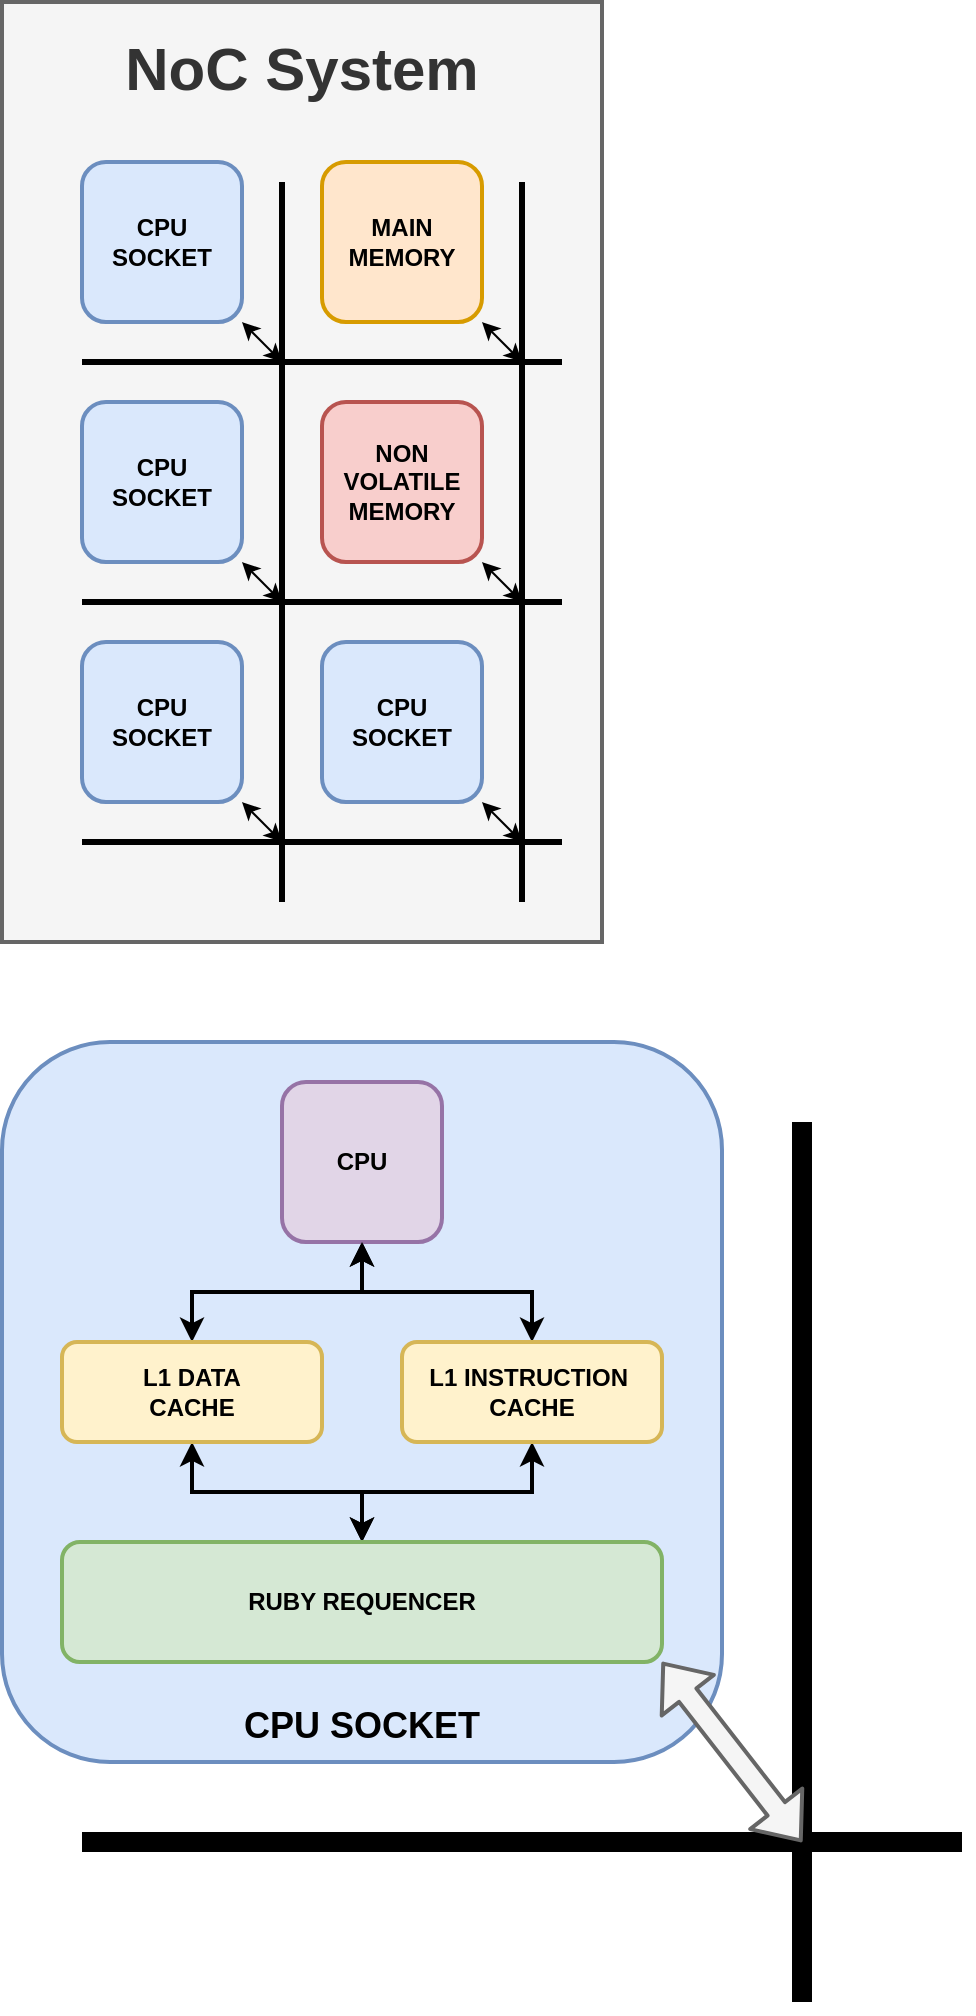 <mxfile version="13.10.0" type="device"><diagram id="QAFlZY6XEjK9IER-a9pb" name="Page-1"><mxGraphModel dx="1108" dy="665" grid="1" gridSize="10" guides="1" tooltips="1" connect="1" arrows="1" fold="1" page="1" pageScale="1" pageWidth="850" pageHeight="1100" math="0" shadow="0"><root><mxCell id="0"/><mxCell id="1" parent="0"/><mxCell id="p6KV6zHL_m1XkwSgPJAK-43" value="&lt;b style=&quot;font-size: 30px&quot;&gt;NoC System&lt;br&gt;&lt;/b&gt;&lt;br&gt;&lt;br&gt;&lt;br&gt;&lt;br&gt;&lt;br&gt;&lt;br&gt;&lt;br&gt;&lt;br&gt;&lt;br&gt;&lt;br&gt;&lt;br&gt;&lt;br&gt;&lt;br&gt;&lt;br&gt;&lt;br&gt;&lt;br&gt;&lt;br&gt;&lt;br&gt;&lt;br&gt;&lt;br&gt;&lt;br&gt;&lt;br&gt;&lt;br&gt;&lt;br&gt;&lt;br&gt;&lt;br&gt;&lt;br&gt;&lt;br&gt;" style="rounded=0;whiteSpace=wrap;html=1;strokeWidth=2;fillColor=#f5f5f5;strokeColor=#666666;fontColor=#333333;" parent="1" vertex="1"><mxGeometry x="120" y="40" width="300" height="470" as="geometry"/></mxCell><mxCell id="p6KV6zHL_m1XkwSgPJAK-3" value="CPU&lt;br&gt;SOCKET" style="rounded=1;whiteSpace=wrap;html=1;fontStyle=1;strokeWidth=2;fillColor=#dae8fc;strokeColor=#6c8ebf;" parent="1" vertex="1"><mxGeometry x="160" y="120" width="80" height="80" as="geometry"/></mxCell><mxCell id="p6KV6zHL_m1XkwSgPJAK-6" value="MAIN&lt;br&gt;MEMORY" style="rounded=1;whiteSpace=wrap;html=1;fontStyle=1;strokeWidth=2;fillColor=#ffe6cc;strokeColor=#d79b00;" parent="1" vertex="1"><mxGeometry x="280" y="120" width="80" height="80" as="geometry"/></mxCell><mxCell id="p6KV6zHL_m1XkwSgPJAK-11" value="CPU&lt;br&gt;SOCKET" style="rounded=1;whiteSpace=wrap;html=1;fontStyle=1;strokeWidth=2;fillColor=#dae8fc;strokeColor=#6c8ebf;" parent="1" vertex="1"><mxGeometry x="160" y="240" width="80" height="80" as="geometry"/></mxCell><mxCell id="p6KV6zHL_m1XkwSgPJAK-13" value="NON&lt;br&gt;VOLATILE&lt;br&gt;MEMORY" style="rounded=1;whiteSpace=wrap;html=1;fontStyle=1;strokeWidth=2;fillColor=#f8cecc;strokeColor=#b85450;" parent="1" vertex="1"><mxGeometry x="280" y="240" width="80" height="80" as="geometry"/></mxCell><mxCell id="p6KV6zHL_m1XkwSgPJAK-21" value="CPU&lt;br&gt;SOCKET" style="rounded=1;whiteSpace=wrap;html=1;fontStyle=1;strokeWidth=2;fillColor=#dae8fc;strokeColor=#6c8ebf;" parent="1" vertex="1"><mxGeometry x="160" y="360" width="80" height="80" as="geometry"/></mxCell><mxCell id="p6KV6zHL_m1XkwSgPJAK-23" value="CPU&lt;br&gt;SOCKET" style="rounded=1;whiteSpace=wrap;html=1;fontStyle=1;strokeWidth=2;fillColor=#dae8fc;strokeColor=#6c8ebf;" parent="1" vertex="1"><mxGeometry x="280" y="360" width="80" height="80" as="geometry"/></mxCell><mxCell id="p6KV6zHL_m1XkwSgPJAK-30" value="&lt;br&gt;&lt;br&gt;&lt;br&gt;&lt;br&gt;&lt;br&gt;&lt;br&gt;&lt;br&gt;&lt;br&gt;&lt;br&gt;&lt;br&gt;&lt;br&gt;&lt;br&gt;&lt;br&gt;&lt;br&gt;&lt;br&gt;&lt;br&gt;&lt;br&gt;&lt;br&gt;&lt;br&gt;&lt;br&gt;&lt;br&gt;&lt;b&gt;&lt;font style=&quot;font-size: 18px&quot;&gt;&lt;br&gt;CPU SOCKET&lt;/font&gt;&lt;/b&gt;" style="rounded=1;whiteSpace=wrap;html=1;strokeWidth=2;fillColor=#dae8fc;strokeColor=#6c8ebf;" parent="1" vertex="1"><mxGeometry x="120" y="560" width="360" height="360" as="geometry"/></mxCell><mxCell id="p6KV6zHL_m1XkwSgPJAK-31" value="" style="edgeStyle=orthogonalEdgeStyle;rounded=0;orthogonalLoop=1;jettySize=auto;html=1;startArrow=classic;startFill=1;strokeWidth=2;" parent="1" source="p6KV6zHL_m1XkwSgPJAK-29" target="p6KV6zHL_m1XkwSgPJAK-28" edge="1"><mxGeometry relative="1" as="geometry"/></mxCell><mxCell id="p6KV6zHL_m1XkwSgPJAK-35" value="" style="edgeStyle=orthogonalEdgeStyle;rounded=0;orthogonalLoop=1;jettySize=auto;html=1;startArrow=classic;startFill=1;strokeWidth=2;" parent="1" source="p6KV6zHL_m1XkwSgPJAK-29" target="p6KV6zHL_m1XkwSgPJAK-34" edge="1"><mxGeometry relative="1" as="geometry"/></mxCell><mxCell id="p6KV6zHL_m1XkwSgPJAK-29" value="&lt;b&gt;L1 DATA &lt;br&gt;CACHE&lt;/b&gt;" style="rounded=1;whiteSpace=wrap;html=1;strokeWidth=2;fillColor=#fff2cc;strokeColor=#d6b656;" parent="1" vertex="1"><mxGeometry x="150" y="710" width="130" height="50" as="geometry"/></mxCell><mxCell id="p6KV6zHL_m1XkwSgPJAK-28" value="CPU" style="rounded=1;whiteSpace=wrap;html=1;fontStyle=1;strokeWidth=2;fillColor=#e1d5e7;strokeColor=#9673a6;" parent="1" vertex="1"><mxGeometry x="260" y="580" width="80" height="80" as="geometry"/></mxCell><mxCell id="p6KV6zHL_m1XkwSgPJAK-33" value="" style="edgeStyle=orthogonalEdgeStyle;rounded=0;orthogonalLoop=1;jettySize=auto;html=1;startArrow=classic;startFill=1;strokeWidth=2;" parent="1" source="p6KV6zHL_m1XkwSgPJAK-32" target="p6KV6zHL_m1XkwSgPJAK-28" edge="1"><mxGeometry relative="1" as="geometry"/></mxCell><mxCell id="p6KV6zHL_m1XkwSgPJAK-36" value="" style="edgeStyle=orthogonalEdgeStyle;rounded=0;orthogonalLoop=1;jettySize=auto;html=1;startArrow=classic;startFill=1;strokeWidth=2;" parent="1" source="p6KV6zHL_m1XkwSgPJAK-32" target="p6KV6zHL_m1XkwSgPJAK-34" edge="1"><mxGeometry relative="1" as="geometry"/></mxCell><mxCell id="p6KV6zHL_m1XkwSgPJAK-32" value="&lt;b&gt;L1 INSTRUCTION&amp;nbsp;&lt;br&gt;CACHE&lt;/b&gt;" style="rounded=1;whiteSpace=wrap;html=1;strokeWidth=2;fillColor=#fff2cc;strokeColor=#d6b656;" parent="1" vertex="1"><mxGeometry x="320" y="710" width="130" height="50" as="geometry"/></mxCell><mxCell id="p6KV6zHL_m1XkwSgPJAK-34" value="RUBY REQUENCER" style="rounded=1;whiteSpace=wrap;html=1;strokeWidth=2;fontStyle=1;fillColor=#d5e8d4;strokeColor=#82b366;" parent="1" vertex="1"><mxGeometry x="150" y="810" width="300" height="60" as="geometry"/></mxCell><mxCell id="p6KV6zHL_m1XkwSgPJAK-41" value="" style="endArrow=none;html=1;strokeWidth=10;" parent="1" edge="1"><mxGeometry width="50" height="50" relative="1" as="geometry"><mxPoint x="520" y="1040" as="sourcePoint"/><mxPoint x="520" y="600" as="targetPoint"/></mxGeometry></mxCell><mxCell id="p6KV6zHL_m1XkwSgPJAK-42" value="" style="endArrow=none;html=1;strokeWidth=10;" parent="1" edge="1"><mxGeometry width="50" height="50" relative="1" as="geometry"><mxPoint x="160" y="960" as="sourcePoint"/><mxPoint x="600" y="960" as="targetPoint"/></mxGeometry></mxCell><mxCell id="p6KV6zHL_m1XkwSgPJAK-40" value="" style="shape=flexArrow;endArrow=classic;startArrow=classic;html=1;strokeWidth=2;exitX=1;exitY=1;exitDx=0;exitDy=0;fillColor=#f5f5f5;strokeColor=#666666;" parent="1" source="p6KV6zHL_m1XkwSgPJAK-34" edge="1"><mxGeometry width="50" height="50" relative="1" as="geometry"><mxPoint x="420" y="885" as="sourcePoint"/><mxPoint x="520" y="960" as="targetPoint"/></mxGeometry></mxCell><mxCell id="8CBhS_pvOxfoynWk5awg-4" value="" style="endArrow=none;html=1;strokeWidth=3;" edge="1" parent="1"><mxGeometry width="50" height="50" relative="1" as="geometry"><mxPoint x="260" y="490" as="sourcePoint"/><mxPoint x="260" y="130" as="targetPoint"/></mxGeometry></mxCell><mxCell id="8CBhS_pvOxfoynWk5awg-5" value="" style="endArrow=none;html=1;strokeWidth=3;" edge="1" parent="1"><mxGeometry width="50" height="50" relative="1" as="geometry"><mxPoint x="380" y="490" as="sourcePoint"/><mxPoint x="380" y="130" as="targetPoint"/></mxGeometry></mxCell><mxCell id="8CBhS_pvOxfoynWk5awg-6" value="" style="endArrow=none;html=1;strokeWidth=3;" edge="1" parent="1"><mxGeometry width="50" height="50" relative="1" as="geometry"><mxPoint x="160" y="460" as="sourcePoint"/><mxPoint x="400" y="460" as="targetPoint"/></mxGeometry></mxCell><mxCell id="8CBhS_pvOxfoynWk5awg-7" value="" style="endArrow=none;html=1;strokeWidth=3;" edge="1" parent="1"><mxGeometry width="50" height="50" relative="1" as="geometry"><mxPoint x="160" y="340" as="sourcePoint"/><mxPoint x="400" y="340" as="targetPoint"/></mxGeometry></mxCell><mxCell id="8CBhS_pvOxfoynWk5awg-8" value="" style="endArrow=none;html=1;strokeWidth=3;" edge="1" parent="1"><mxGeometry width="50" height="50" relative="1" as="geometry"><mxPoint x="160" y="220" as="sourcePoint"/><mxPoint x="400" y="220" as="targetPoint"/></mxGeometry></mxCell><mxCell id="8CBhS_pvOxfoynWk5awg-9" value="" style="endArrow=classic;startArrow=classic;html=1;strokeWidth=1;entryX=1;entryY=1;entryDx=0;entryDy=0;" edge="1" parent="1" target="p6KV6zHL_m1XkwSgPJAK-3"><mxGeometry width="50" height="50" relative="1" as="geometry"><mxPoint x="260" y="220" as="sourcePoint"/><mxPoint x="360" y="210" as="targetPoint"/></mxGeometry></mxCell><mxCell id="8CBhS_pvOxfoynWk5awg-10" value="" style="endArrow=classic;startArrow=classic;html=1;strokeWidth=1;entryX=1;entryY=1;entryDx=0;entryDy=0;" edge="1" parent="1"><mxGeometry width="50" height="50" relative="1" as="geometry"><mxPoint x="260" y="340" as="sourcePoint"/><mxPoint x="240" y="320" as="targetPoint"/></mxGeometry></mxCell><mxCell id="8CBhS_pvOxfoynWk5awg-11" value="" style="endArrow=classic;startArrow=classic;html=1;strokeWidth=1;entryX=1;entryY=1;entryDx=0;entryDy=0;" edge="1" parent="1"><mxGeometry width="50" height="50" relative="1" as="geometry"><mxPoint x="380" y="340" as="sourcePoint"/><mxPoint x="360" y="320" as="targetPoint"/></mxGeometry></mxCell><mxCell id="8CBhS_pvOxfoynWk5awg-12" value="" style="endArrow=classic;startArrow=classic;html=1;strokeWidth=1;entryX=1;entryY=1;entryDx=0;entryDy=0;" edge="1" parent="1"><mxGeometry width="50" height="50" relative="1" as="geometry"><mxPoint x="380" y="220" as="sourcePoint"/><mxPoint x="360" y="200" as="targetPoint"/></mxGeometry></mxCell><mxCell id="8CBhS_pvOxfoynWk5awg-13" value="" style="endArrow=classic;startArrow=classic;html=1;strokeWidth=1;" edge="1" parent="1" target="p6KV6zHL_m1XkwSgPJAK-21"><mxGeometry width="50" height="50" relative="1" as="geometry"><mxPoint x="260" y="460" as="sourcePoint"/><mxPoint x="240" y="440" as="targetPoint"/></mxGeometry></mxCell><mxCell id="8CBhS_pvOxfoynWk5awg-14" value="" style="endArrow=classic;startArrow=classic;html=1;strokeWidth=1;" edge="1" parent="1" target="p6KV6zHL_m1XkwSgPJAK-23"><mxGeometry width="50" height="50" relative="1" as="geometry"><mxPoint x="380" y="460" as="sourcePoint"/><mxPoint x="360" y="440" as="targetPoint"/></mxGeometry></mxCell></root></mxGraphModel></diagram></mxfile>